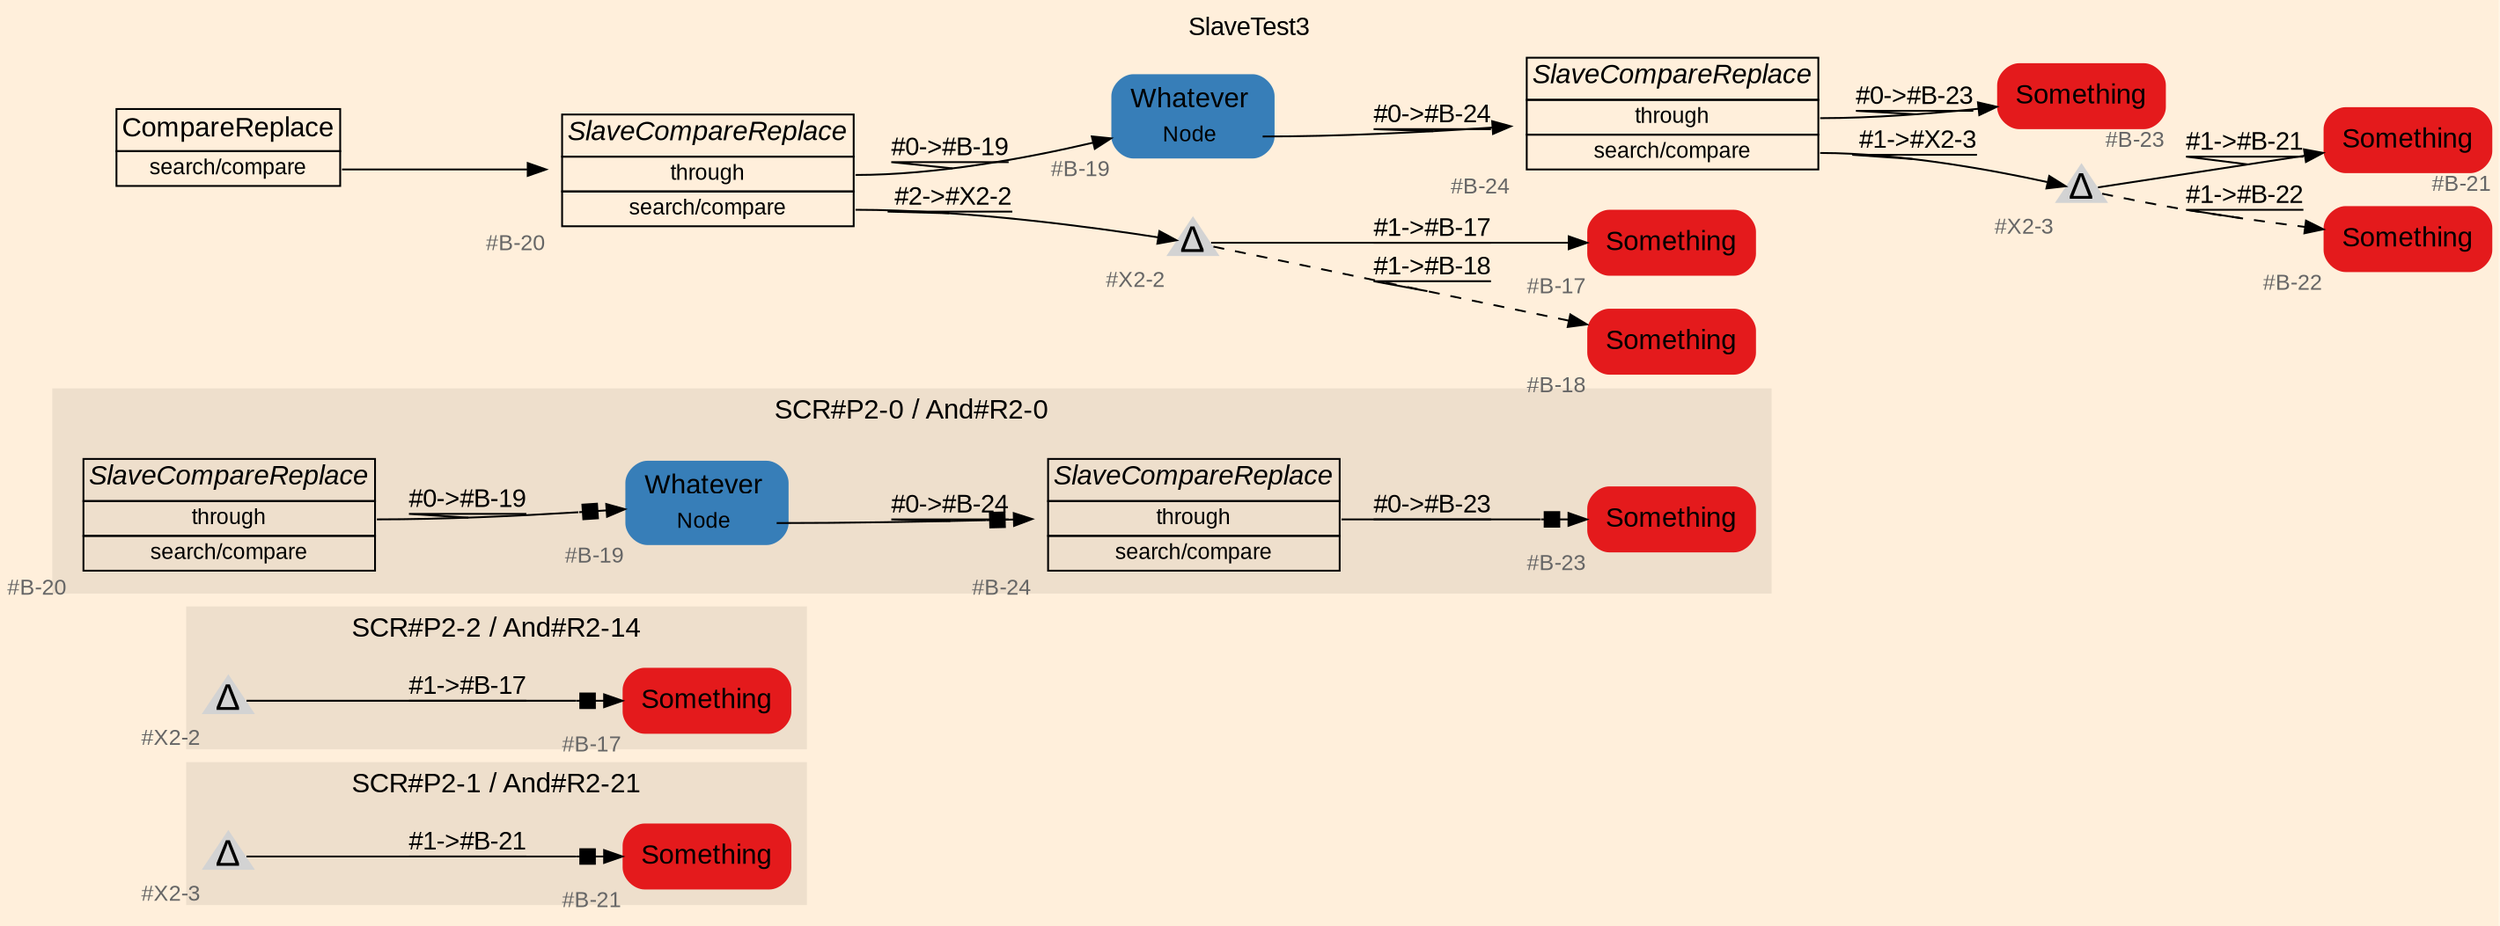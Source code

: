 digraph "SlaveTest3" {
label = "SlaveTest3"
labelloc = t
graph [
    rankdir = "LR"
    ranksep = 0.3
    bgcolor = antiquewhite1
    color = black
    fontcolor = black
    fontname = "Arial"
];
node [
    fontname = "Arial"
];
edge [
    fontname = "Arial"
];

// -------------------- figure And#R2-21 --------------------
// -------- region And#R2-21 ----------
subgraph "clusterAnd#R2-21" {
    label = "SCR#P2-1 / And#R2-21"
    style = "filled"
    color = antiquewhite2
    fontsize = "15"
    // -------- block And#R2-21/#B-21 ----------
    "And#R2-21/#B-21" [
        fillcolor = "/set19/1"
        xlabel = "#B-21"
        fontsize = "12"
        fontcolor = grey40
        shape = "plaintext"
        label = <<TABLE BORDER="0" CELLBORDER="0" CELLSPACING="0">
         <TR><TD><FONT COLOR="black" POINT-SIZE="15">Something</FONT></TD></TR>
        </TABLE>>
        style = "rounded,filled"
    ];
    
    // -------- block And#R2-21/#X2-3 ----------
    "And#R2-21/#X2-3" [
        xlabel = "#X2-3"
        fontsize = "12"
        fontcolor = grey40
        shape = "triangle"
        label = <<FONT COLOR="black" POINT-SIZE="20">Δ</FONT>>
        style = "filled"
        penwidth = 0.0
        fixedsize = true
        width = 0.4
        height = 0.4
    ];
    
}

"And#R2-21/#X2-3" -> "And#R2-21/#B-21" [
    arrowhead="normalnonebox"
    label = "#1-&gt;#B-21"
    decorate = true
    color = black
    fontcolor = black
];


// -------------------- figure And#R2-14 --------------------
// -------- region And#R2-14 ----------
subgraph "clusterAnd#R2-14" {
    label = "SCR#P2-2 / And#R2-14"
    style = "filled"
    color = antiquewhite2
    fontsize = "15"
    // -------- block And#R2-14/#B-17 ----------
    "And#R2-14/#B-17" [
        fillcolor = "/set19/1"
        xlabel = "#B-17"
        fontsize = "12"
        fontcolor = grey40
        shape = "plaintext"
        label = <<TABLE BORDER="0" CELLBORDER="0" CELLSPACING="0">
         <TR><TD><FONT COLOR="black" POINT-SIZE="15">Something</FONT></TD></TR>
        </TABLE>>
        style = "rounded,filled"
    ];
    
    // -------- block And#R2-14/#X2-2 ----------
    "And#R2-14/#X2-2" [
        xlabel = "#X2-2"
        fontsize = "12"
        fontcolor = grey40
        shape = "triangle"
        label = <<FONT COLOR="black" POINT-SIZE="20">Δ</FONT>>
        style = "filled"
        penwidth = 0.0
        fixedsize = true
        width = 0.4
        height = 0.4
    ];
    
}

"And#R2-14/#X2-2" -> "And#R2-14/#B-17" [
    arrowhead="normalnonebox"
    label = "#1-&gt;#B-17"
    decorate = true
    color = black
    fontcolor = black
];


// -------------------- figure And#R2-0 --------------------
// -------- region And#R2-0 ----------
subgraph "clusterAnd#R2-0" {
    label = "SCR#P2-0 / And#R2-0"
    style = "filled"
    color = antiquewhite2
    fontsize = "15"
    // -------- block And#R2-0/#B-19 ----------
    "And#R2-0/#B-19" [
        fillcolor = "/set19/2"
        xlabel = "#B-19"
        fontsize = "12"
        fontcolor = grey40
        shape = "plaintext"
        label = <<TABLE BORDER="0" CELLBORDER="0" CELLSPACING="0">
         <TR><TD><FONT COLOR="black" POINT-SIZE="15">Whatever</FONT></TD></TR>
         <TR><TD><FONT COLOR="black" POINT-SIZE="12">Node</FONT></TD><TD PORT="port0"></TD></TR>
        </TABLE>>
        style = "rounded,filled"
    ];
    
    // -------- block And#R2-0/#B-20 ----------
    "And#R2-0/#B-20" [
        fillcolor = antiquewhite2
        xlabel = "#B-20"
        fontsize = "12"
        fontcolor = grey40
        shape = "plaintext"
        label = <<TABLE BORDER="0" CELLBORDER="1" CELLSPACING="0">
         <TR><TD><FONT COLOR="black" POINT-SIZE="15"><I>SlaveCompareReplace</I></FONT></TD></TR>
         <TR><TD PORT="port0"><FONT COLOR="black" POINT-SIZE="12">through</FONT></TD></TR>
         <TR><TD PORT="port1"><FONT COLOR="black" POINT-SIZE="12">search/compare</FONT></TD></TR>
        </TABLE>>
        style = "filled"
        color = black
    ];
    
    // -------- block And#R2-0/#B-23 ----------
    "And#R2-0/#B-23" [
        fillcolor = "/set19/1"
        xlabel = "#B-23"
        fontsize = "12"
        fontcolor = grey40
        shape = "plaintext"
        label = <<TABLE BORDER="0" CELLBORDER="0" CELLSPACING="0">
         <TR><TD><FONT COLOR="black" POINT-SIZE="15">Something</FONT></TD></TR>
        </TABLE>>
        style = "rounded,filled"
    ];
    
    // -------- block And#R2-0/#B-24 ----------
    "And#R2-0/#B-24" [
        fillcolor = antiquewhite2
        xlabel = "#B-24"
        fontsize = "12"
        fontcolor = grey40
        shape = "plaintext"
        label = <<TABLE BORDER="0" CELLBORDER="1" CELLSPACING="0">
         <TR><TD><FONT COLOR="black" POINT-SIZE="15"><I>SlaveCompareReplace</I></FONT></TD></TR>
         <TR><TD PORT="port0"><FONT COLOR="black" POINT-SIZE="12">through</FONT></TD></TR>
         <TR><TD PORT="port1"><FONT COLOR="black" POINT-SIZE="12">search/compare</FONT></TD></TR>
        </TABLE>>
        style = "filled"
        color = black
    ];
    
}

"And#R2-0/#B-19":port0 -> "And#R2-0/#B-24" [
    arrowhead="normalnonebox"
    label = "#0-&gt;#B-24"
    decorate = true
    color = black
    fontcolor = black
];

"And#R2-0/#B-20":port0 -> "And#R2-0/#B-19" [
    arrowhead="normalnonebox"
    label = "#0-&gt;#B-19"
    decorate = true
    color = black
    fontcolor = black
];

"And#R2-0/#B-24":port0 -> "And#R2-0/#B-23" [
    arrowhead="normalnonebox"
    label = "#0-&gt;#B-23"
    decorate = true
    color = black
    fontcolor = black
];


// -------------------- transformation figure --------------------
// -------- block CR#X2-4 ----------
"CR#X2-4" [
    fillcolor = antiquewhite1
    fontsize = "12"
    fontcolor = grey40
    shape = "plaintext"
    label = <<TABLE BORDER="0" CELLBORDER="1" CELLSPACING="0">
     <TR><TD><FONT COLOR="black" POINT-SIZE="15">CompareReplace</FONT></TD></TR>
     <TR><TD PORT="port0"><FONT COLOR="black" POINT-SIZE="12">search/compare</FONT></TD></TR>
    </TABLE>>
    style = "filled"
    color = black
];

// -------- block #B-20 ----------
"#B-20" [
    fillcolor = antiquewhite1
    xlabel = "#B-20"
    fontsize = "12"
    fontcolor = grey40
    shape = "plaintext"
    label = <<TABLE BORDER="0" CELLBORDER="1" CELLSPACING="0">
     <TR><TD><FONT COLOR="black" POINT-SIZE="15"><I>SlaveCompareReplace</I></FONT></TD></TR>
     <TR><TD PORT="port0"><FONT COLOR="black" POINT-SIZE="12">through</FONT></TD></TR>
     <TR><TD PORT="port1"><FONT COLOR="black" POINT-SIZE="12">search/compare</FONT></TD></TR>
    </TABLE>>
    style = "filled"
    color = black
];

// -------- block #B-19 ----------
"#B-19" [
    fillcolor = "/set19/2"
    xlabel = "#B-19"
    fontsize = "12"
    fontcolor = grey40
    shape = "plaintext"
    label = <<TABLE BORDER="0" CELLBORDER="0" CELLSPACING="0">
     <TR><TD><FONT COLOR="black" POINT-SIZE="15">Whatever</FONT></TD></TR>
     <TR><TD><FONT COLOR="black" POINT-SIZE="12">Node</FONT></TD><TD PORT="port0"></TD></TR>
    </TABLE>>
    style = "rounded,filled"
];

// -------- block #B-24 ----------
"#B-24" [
    fillcolor = antiquewhite1
    xlabel = "#B-24"
    fontsize = "12"
    fontcolor = grey40
    shape = "plaintext"
    label = <<TABLE BORDER="0" CELLBORDER="1" CELLSPACING="0">
     <TR><TD><FONT COLOR="black" POINT-SIZE="15"><I>SlaveCompareReplace</I></FONT></TD></TR>
     <TR><TD PORT="port0"><FONT COLOR="black" POINT-SIZE="12">through</FONT></TD></TR>
     <TR><TD PORT="port1"><FONT COLOR="black" POINT-SIZE="12">search/compare</FONT></TD></TR>
    </TABLE>>
    style = "filled"
    color = black
];

// -------- block #B-23 ----------
"#B-23" [
    fillcolor = "/set19/1"
    xlabel = "#B-23"
    fontsize = "12"
    fontcolor = grey40
    shape = "plaintext"
    label = <<TABLE BORDER="0" CELLBORDER="0" CELLSPACING="0">
     <TR><TD><FONT COLOR="black" POINT-SIZE="15">Something</FONT></TD></TR>
    </TABLE>>
    style = "rounded,filled"
];

// -------- block #X2-3 ----------
"#X2-3" [
    xlabel = "#X2-3"
    fontsize = "12"
    fontcolor = grey40
    shape = "triangle"
    label = <<FONT COLOR="black" POINT-SIZE="20">Δ</FONT>>
    style = "filled"
    penwidth = 0.0
    fixedsize = true
    width = 0.4
    height = 0.4
];

// -------- block #B-21 ----------
"#B-21" [
    fillcolor = "/set19/1"
    xlabel = "#B-21"
    fontsize = "12"
    fontcolor = grey40
    shape = "plaintext"
    label = <<TABLE BORDER="0" CELLBORDER="0" CELLSPACING="0">
     <TR><TD><FONT COLOR="black" POINT-SIZE="15">Something</FONT></TD></TR>
    </TABLE>>
    style = "rounded,filled"
];

// -------- block #B-22 ----------
"#B-22" [
    fillcolor = "/set19/1"
    xlabel = "#B-22"
    fontsize = "12"
    fontcolor = grey40
    shape = "plaintext"
    label = <<TABLE BORDER="0" CELLBORDER="0" CELLSPACING="0">
     <TR><TD><FONT COLOR="black" POINT-SIZE="15">Something</FONT></TD></TR>
    </TABLE>>
    style = "rounded,filled"
];

// -------- block #X2-2 ----------
"#X2-2" [
    xlabel = "#X2-2"
    fontsize = "12"
    fontcolor = grey40
    shape = "triangle"
    label = <<FONT COLOR="black" POINT-SIZE="20">Δ</FONT>>
    style = "filled"
    penwidth = 0.0
    fixedsize = true
    width = 0.4
    height = 0.4
];

// -------- block #B-17 ----------
"#B-17" [
    fillcolor = "/set19/1"
    xlabel = "#B-17"
    fontsize = "12"
    fontcolor = grey40
    shape = "plaintext"
    label = <<TABLE BORDER="0" CELLBORDER="0" CELLSPACING="0">
     <TR><TD><FONT COLOR="black" POINT-SIZE="15">Something</FONT></TD></TR>
    </TABLE>>
    style = "rounded,filled"
];

// -------- block #B-18 ----------
"#B-18" [
    fillcolor = "/set19/1"
    xlabel = "#B-18"
    fontsize = "12"
    fontcolor = grey40
    shape = "plaintext"
    label = <<TABLE BORDER="0" CELLBORDER="0" CELLSPACING="0">
     <TR><TD><FONT COLOR="black" POINT-SIZE="15">Something</FONT></TD></TR>
    </TABLE>>
    style = "rounded,filled"
];

"CR#X2-4":port0 -> "#B-20" [
    label = ""
    decorate = true
    color = black
    fontcolor = black
];

"#B-20":port0 -> "#B-19" [
    label = "#0-&gt;#B-19"
    decorate = true
    color = black
    fontcolor = black
];

"#B-20":port1 -> "#X2-2" [
    label = " #2-&gt;#X2-2"
    decorate = true
    color = black
    fontcolor = black
];

"#B-19":port0 -> "#B-24" [
    label = "#0-&gt;#B-24"
    decorate = true
    color = black
    fontcolor = black
];

"#B-24":port0 -> "#B-23" [
    label = "#0-&gt;#B-23"
    decorate = true
    color = black
    fontcolor = black
];

"#B-24":port1 -> "#X2-3" [
    label = " #1-&gt;#X2-3"
    decorate = true
    color = black
    fontcolor = black
];

"#X2-3" -> "#B-21" [
    label = "#1-&gt;#B-21"
    decorate = true
    color = black
    fontcolor = black
];

"#X2-3" -> "#B-22" [
    style="dashed"
    label = "#1-&gt;#B-22"
    decorate = true
    color = black
    fontcolor = black
];

"#X2-2" -> "#B-17" [
    label = "#1-&gt;#B-17"
    decorate = true
    color = black
    fontcolor = black
];

"#X2-2" -> "#B-18" [
    style="dashed"
    label = "#1-&gt;#B-18"
    decorate = true
    color = black
    fontcolor = black
];


}

